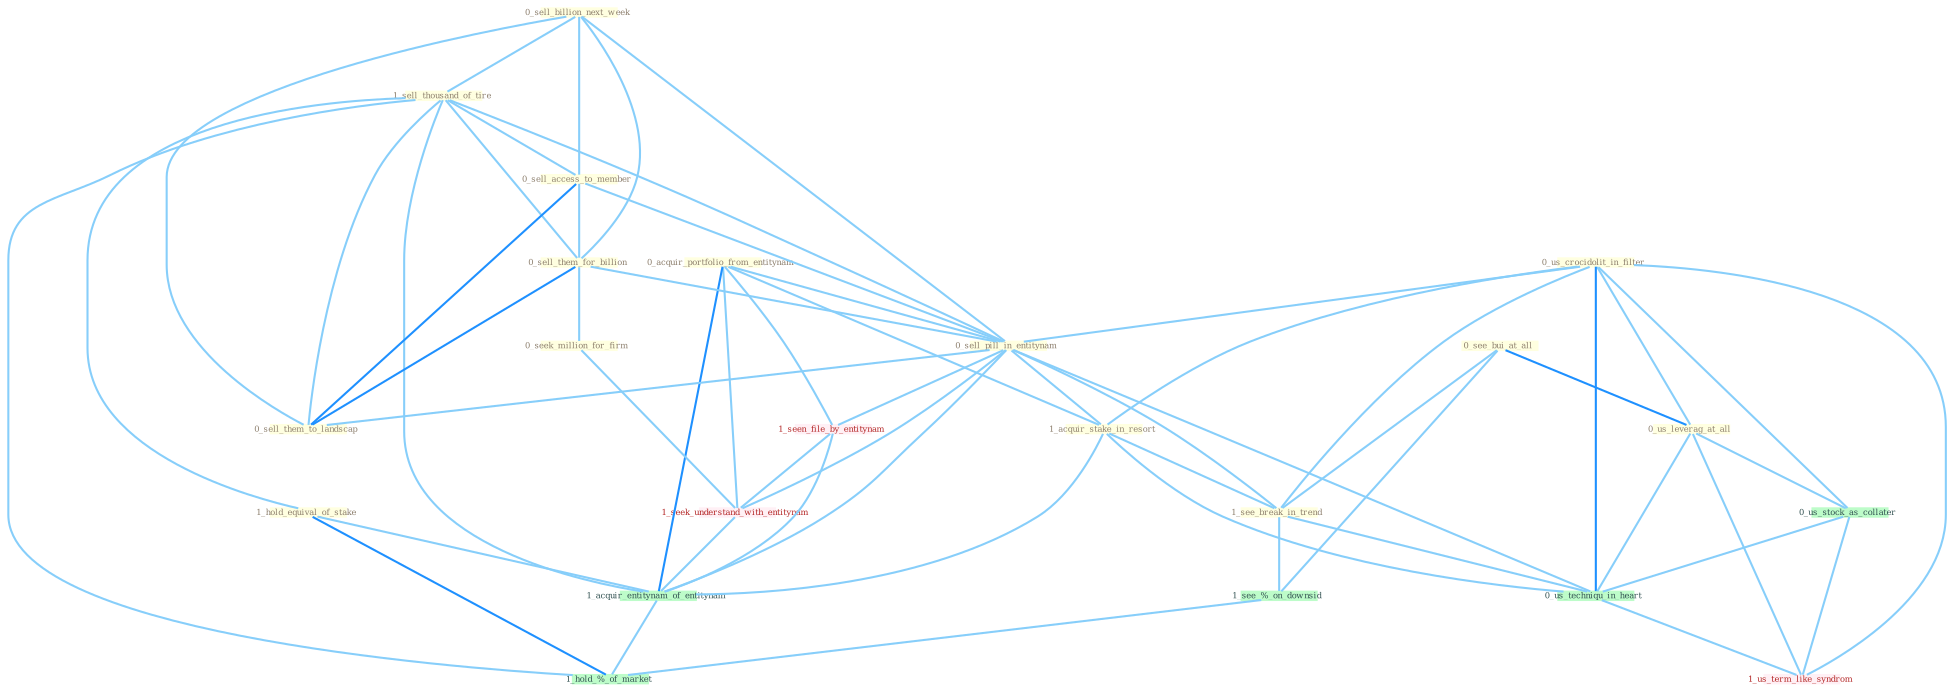 Graph G{ 
    node
    [shape=polygon,style=filled,width=.5,height=.06,color="#BDFCC9",fixedsize=true,fontsize=4,
    fontcolor="#2f4f4f"];
    {node
    [color="#ffffe0", fontcolor="#8b7d6b"] "0_sell_billion_next_week " "0_see_bui_at_all " "0_acquir_portfolio_from_entitynam " "1_sell_thousand_of_tire " "0_sell_access_to_member " "0_us_crocidolit_in_filter " "0_sell_them_for_billion " "0_sell_pill_in_entitynam " "0_us_leverag_at_all " "0_seek_million_for_firm " "1_hold_equival_of_stake " "0_sell_them_to_landscap " "1_acquir_stake_in_resort " "1_see_break_in_trend "}
{node [color="#fff0f5", fontcolor="#b22222"] "1_seen_file_by_entitynam " "1_seek_understand_with_entitynam " "1_us_term_like_syndrom "}
edge [color="#B0E2FF"];

	"0_sell_billion_next_week " -- "1_sell_thousand_of_tire " [w="1", color="#87cefa" ];
	"0_sell_billion_next_week " -- "0_sell_access_to_member " [w="1", color="#87cefa" ];
	"0_sell_billion_next_week " -- "0_sell_them_for_billion " [w="1", color="#87cefa" ];
	"0_sell_billion_next_week " -- "0_sell_pill_in_entitynam " [w="1", color="#87cefa" ];
	"0_sell_billion_next_week " -- "0_sell_them_to_landscap " [w="1", color="#87cefa" ];
	"0_see_bui_at_all " -- "0_us_leverag_at_all " [w="2", color="#1e90ff" , len=0.8];
	"0_see_bui_at_all " -- "1_see_break_in_trend " [w="1", color="#87cefa" ];
	"0_see_bui_at_all " -- "1_see_%_on_downsid " [w="1", color="#87cefa" ];
	"0_acquir_portfolio_from_entitynam " -- "0_sell_pill_in_entitynam " [w="1", color="#87cefa" ];
	"0_acquir_portfolio_from_entitynam " -- "1_acquir_stake_in_resort " [w="1", color="#87cefa" ];
	"0_acquir_portfolio_from_entitynam " -- "1_seen_file_by_entitynam " [w="1", color="#87cefa" ];
	"0_acquir_portfolio_from_entitynam " -- "1_seek_understand_with_entitynam " [w="1", color="#87cefa" ];
	"0_acquir_portfolio_from_entitynam " -- "1_acquir_entitynam_of_entitynam " [w="2", color="#1e90ff" , len=0.8];
	"1_sell_thousand_of_tire " -- "0_sell_access_to_member " [w="1", color="#87cefa" ];
	"1_sell_thousand_of_tire " -- "0_sell_them_for_billion " [w="1", color="#87cefa" ];
	"1_sell_thousand_of_tire " -- "0_sell_pill_in_entitynam " [w="1", color="#87cefa" ];
	"1_sell_thousand_of_tire " -- "1_hold_equival_of_stake " [w="1", color="#87cefa" ];
	"1_sell_thousand_of_tire " -- "0_sell_them_to_landscap " [w="1", color="#87cefa" ];
	"1_sell_thousand_of_tire " -- "1_acquir_entitynam_of_entitynam " [w="1", color="#87cefa" ];
	"1_sell_thousand_of_tire " -- "1_hold_%_of_market " [w="1", color="#87cefa" ];
	"0_sell_access_to_member " -- "0_sell_them_for_billion " [w="1", color="#87cefa" ];
	"0_sell_access_to_member " -- "0_sell_pill_in_entitynam " [w="1", color="#87cefa" ];
	"0_sell_access_to_member " -- "0_sell_them_to_landscap " [w="2", color="#1e90ff" , len=0.8];
	"0_us_crocidolit_in_filter " -- "0_sell_pill_in_entitynam " [w="1", color="#87cefa" ];
	"0_us_crocidolit_in_filter " -- "0_us_leverag_at_all " [w="1", color="#87cefa" ];
	"0_us_crocidolit_in_filter " -- "1_acquir_stake_in_resort " [w="1", color="#87cefa" ];
	"0_us_crocidolit_in_filter " -- "1_see_break_in_trend " [w="1", color="#87cefa" ];
	"0_us_crocidolit_in_filter " -- "0_us_stock_as_collater " [w="1", color="#87cefa" ];
	"0_us_crocidolit_in_filter " -- "0_us_techniqu_in_heart " [w="2", color="#1e90ff" , len=0.8];
	"0_us_crocidolit_in_filter " -- "1_us_term_like_syndrom " [w="1", color="#87cefa" ];
	"0_sell_them_for_billion " -- "0_sell_pill_in_entitynam " [w="1", color="#87cefa" ];
	"0_sell_them_for_billion " -- "0_seek_million_for_firm " [w="1", color="#87cefa" ];
	"0_sell_them_for_billion " -- "0_sell_them_to_landscap " [w="2", color="#1e90ff" , len=0.8];
	"0_sell_pill_in_entitynam " -- "0_sell_them_to_landscap " [w="1", color="#87cefa" ];
	"0_sell_pill_in_entitynam " -- "1_acquir_stake_in_resort " [w="1", color="#87cefa" ];
	"0_sell_pill_in_entitynam " -- "1_see_break_in_trend " [w="1", color="#87cefa" ];
	"0_sell_pill_in_entitynam " -- "1_seen_file_by_entitynam " [w="1", color="#87cefa" ];
	"0_sell_pill_in_entitynam " -- "1_seek_understand_with_entitynam " [w="1", color="#87cefa" ];
	"0_sell_pill_in_entitynam " -- "1_acquir_entitynam_of_entitynam " [w="1", color="#87cefa" ];
	"0_sell_pill_in_entitynam " -- "0_us_techniqu_in_heart " [w="1", color="#87cefa" ];
	"0_us_leverag_at_all " -- "0_us_stock_as_collater " [w="1", color="#87cefa" ];
	"0_us_leverag_at_all " -- "0_us_techniqu_in_heart " [w="1", color="#87cefa" ];
	"0_us_leverag_at_all " -- "1_us_term_like_syndrom " [w="1", color="#87cefa" ];
	"0_seek_million_for_firm " -- "1_seek_understand_with_entitynam " [w="1", color="#87cefa" ];
	"1_hold_equival_of_stake " -- "1_acquir_entitynam_of_entitynam " [w="1", color="#87cefa" ];
	"1_hold_equival_of_stake " -- "1_hold_%_of_market " [w="2", color="#1e90ff" , len=0.8];
	"1_acquir_stake_in_resort " -- "1_see_break_in_trend " [w="1", color="#87cefa" ];
	"1_acquir_stake_in_resort " -- "1_acquir_entitynam_of_entitynam " [w="1", color="#87cefa" ];
	"1_acquir_stake_in_resort " -- "0_us_techniqu_in_heart " [w="1", color="#87cefa" ];
	"1_see_break_in_trend " -- "0_us_techniqu_in_heart " [w="1", color="#87cefa" ];
	"1_see_break_in_trend " -- "1_see_%_on_downsid " [w="1", color="#87cefa" ];
	"1_seen_file_by_entitynam " -- "1_seek_understand_with_entitynam " [w="1", color="#87cefa" ];
	"1_seen_file_by_entitynam " -- "1_acquir_entitynam_of_entitynam " [w="1", color="#87cefa" ];
	"0_us_stock_as_collater " -- "0_us_techniqu_in_heart " [w="1", color="#87cefa" ];
	"0_us_stock_as_collater " -- "1_us_term_like_syndrom " [w="1", color="#87cefa" ];
	"1_seek_understand_with_entitynam " -- "1_acquir_entitynam_of_entitynam " [w="1", color="#87cefa" ];
	"1_acquir_entitynam_of_entitynam " -- "1_hold_%_of_market " [w="1", color="#87cefa" ];
	"0_us_techniqu_in_heart " -- "1_us_term_like_syndrom " [w="1", color="#87cefa" ];
	"1_see_%_on_downsid " -- "1_hold_%_of_market " [w="1", color="#87cefa" ];
}